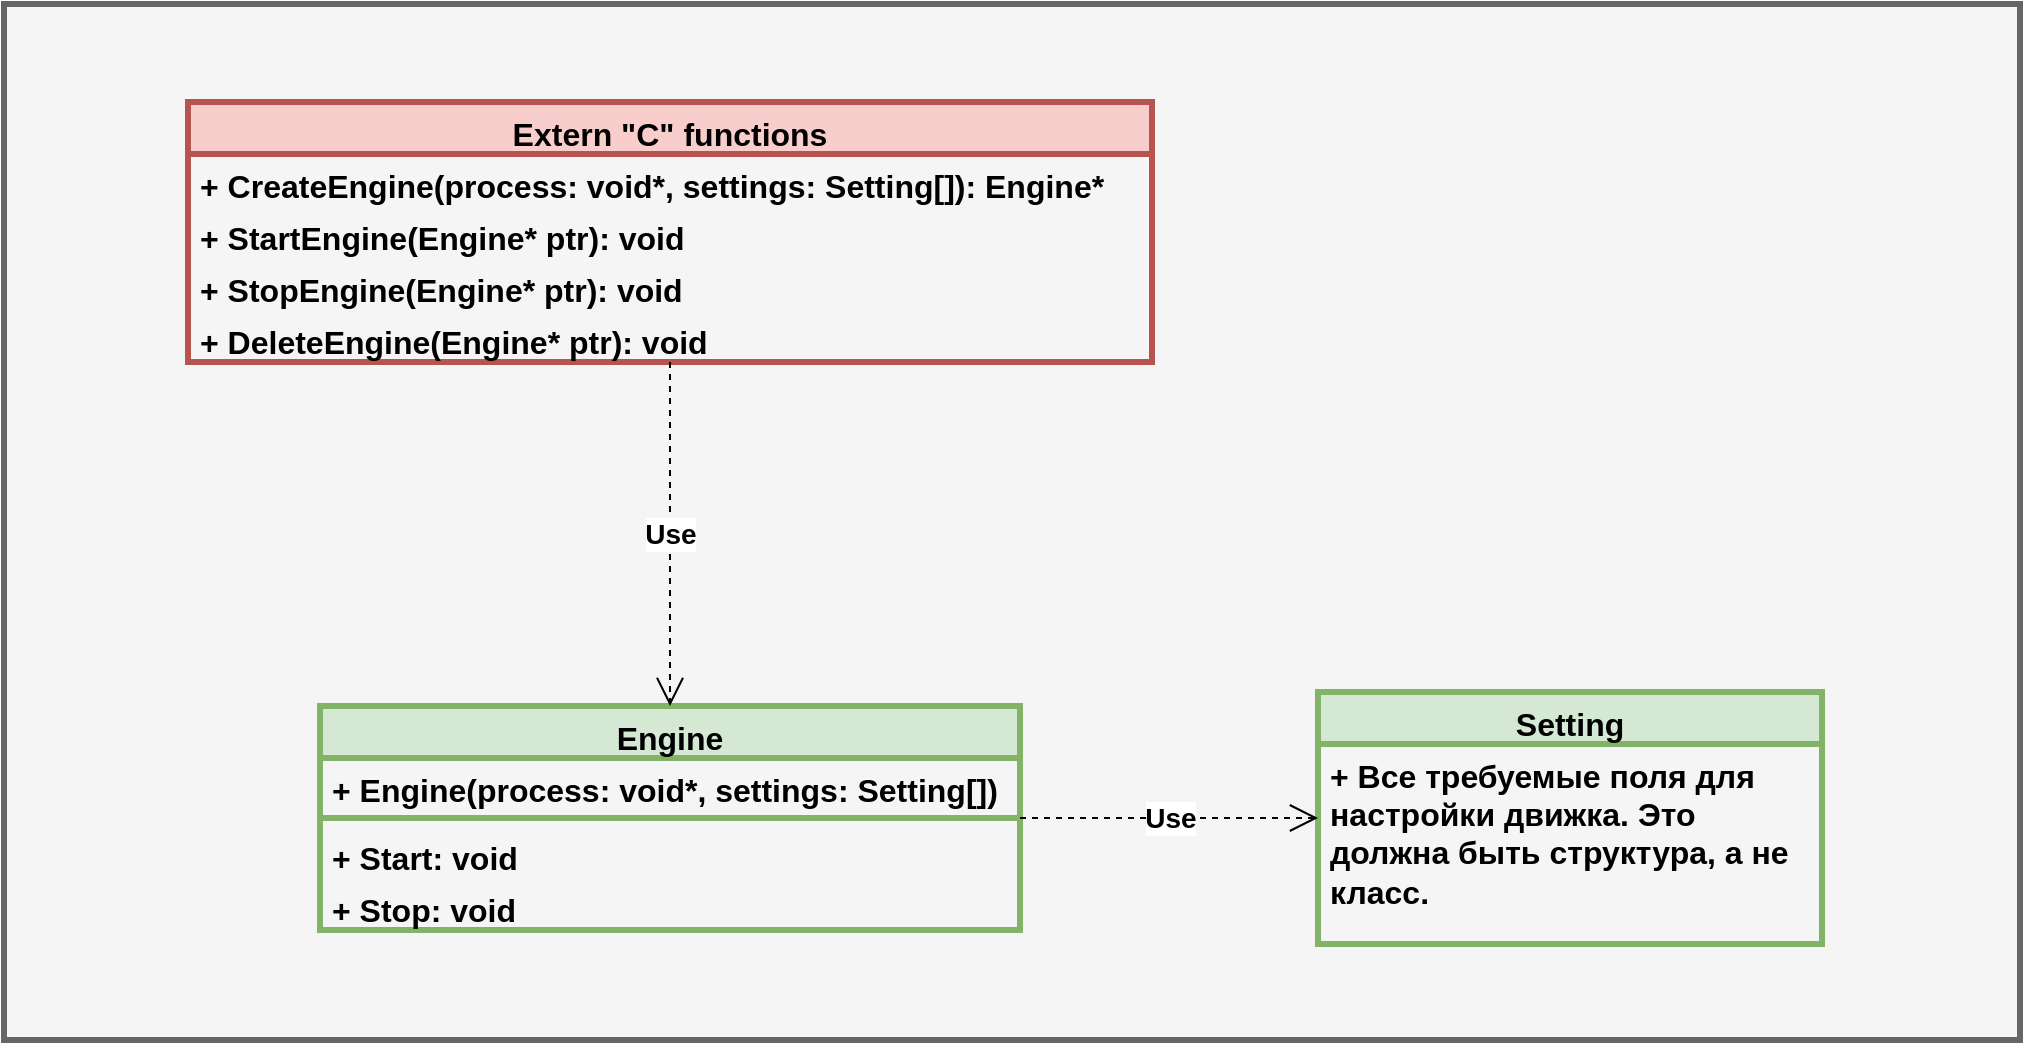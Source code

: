 <mxfile>
    <diagram id="LVDC2nMzQZCMPkLOgk-l" name="oop-lab-6-layer-1">
        <mxGraphModel dx="996" dy="457" grid="1" gridSize="14" guides="1" tooltips="1" connect="1" arrows="1" fold="1" page="1" pageScale="1" pageWidth="1169" pageHeight="827" math="0" shadow="0">
            <root>
                <mxCell id="0"/>
                <mxCell id="1" parent="0"/>
                <mxCell id="38" value="" style="rounded=0;whiteSpace=wrap;html=1;strokeWidth=3;fillColor=#f5f5f5;fontColor=#333333;strokeColor=#666666;" parent="1" vertex="1">
                    <mxGeometry x="84" y="154" width="1008" height="518" as="geometry"/>
                </mxCell>
                <mxCell id="2" value="Engine" style="swimlane;fontStyle=1;align=center;verticalAlign=top;childLayout=stackLayout;horizontal=1;startSize=26;horizontalStack=0;resizeParent=1;resizeParentMax=0;resizeLast=0;collapsible=1;marginBottom=0;fontSize=16;fillColor=#d5e8d4;strokeColor=#82b366;strokeWidth=3;" parent="1" vertex="1">
                    <mxGeometry x="242" y="505" width="350" height="112" as="geometry"/>
                </mxCell>
                <mxCell id="3" value="+ Engine(process: void*, settings: Setting[])" style="text;strokeColor=none;fillColor=none;align=left;verticalAlign=top;spacingLeft=4;spacingRight=4;overflow=hidden;rotatable=0;points=[[0,0.5],[1,0.5]];portConstraint=eastwest;fontStyle=1;fontSize=16;" parent="2" vertex="1">
                    <mxGeometry y="26" width="350" height="26" as="geometry"/>
                </mxCell>
                <mxCell id="4" value="" style="line;strokeWidth=3;fillColor=none;align=left;verticalAlign=middle;spacingTop=-1;spacingLeft=3;spacingRight=3;rotatable=0;labelPosition=right;points=[];portConstraint=eastwest;strokeColor=inherit;fontStyle=1;fontSize=16;" parent="2" vertex="1">
                    <mxGeometry y="52" width="350" height="8" as="geometry"/>
                </mxCell>
                <mxCell id="5" value="+ Start: void" style="text;strokeColor=none;fillColor=none;align=left;verticalAlign=top;spacingLeft=4;spacingRight=4;overflow=hidden;rotatable=0;points=[[0,0.5],[1,0.5]];portConstraint=eastwest;fontStyle=1;fontSize=16;" parent="2" vertex="1">
                    <mxGeometry y="60" width="350" height="26" as="geometry"/>
                </mxCell>
                <mxCell id="6" value="+ Stop: void" style="text;strokeColor=none;fillColor=none;align=left;verticalAlign=top;spacingLeft=4;spacingRight=4;overflow=hidden;rotatable=0;points=[[0,0.5],[1,0.5]];portConstraint=eastwest;fontStyle=1;fontSize=16;" parent="2" vertex="1">
                    <mxGeometry y="86" width="350" height="26" as="geometry"/>
                </mxCell>
                <mxCell id="9" value="Setting" style="swimlane;fontStyle=1;align=center;verticalAlign=top;childLayout=stackLayout;horizontal=1;startSize=26;horizontalStack=0;resizeParent=1;resizeParentMax=0;resizeLast=0;collapsible=1;marginBottom=0;fontSize=16;fillColor=#d5e8d4;strokeColor=#82b366;strokeWidth=3;" parent="1" vertex="1">
                    <mxGeometry x="741" y="498" width="252" height="126" as="geometry"/>
                </mxCell>
                <mxCell id="10" value="+ Все требуемые поля для настройки движка. Это должна быть структура, а не класс." style="text;strokeColor=none;fillColor=none;align=left;verticalAlign=top;spacingLeft=4;spacingRight=4;overflow=hidden;rotatable=0;points=[[0,0.5],[1,0.5]];portConstraint=eastwest;fontStyle=1;fontSize=16;whiteSpace=wrap;" parent="9" vertex="1">
                    <mxGeometry y="26" width="252" height="100" as="geometry"/>
                </mxCell>
                <mxCell id="22" value="Use" style="endArrow=open;endSize=12;dashed=1;html=1;fontSize=14;fontStyle=1;exitX=1;exitY=0.5;exitDx=0;exitDy=0;" parent="1" source="2" target="9" edge="1">
                    <mxGeometry width="160" relative="1" as="geometry">
                        <mxPoint x="632" y="603" as="sourcePoint"/>
                        <mxPoint x="688" y="491" as="targetPoint"/>
                    </mxGeometry>
                </mxCell>
                <mxCell id="28" value="Extern &quot;C&quot; functions" style="swimlane;fontStyle=1;align=center;verticalAlign=top;childLayout=stackLayout;horizontal=1;startSize=26;horizontalStack=0;resizeParent=1;resizeParentMax=0;resizeLast=0;collapsible=1;marginBottom=0;strokeWidth=3;fontSize=16;fillColor=#f8cecc;strokeColor=#b85450;" parent="1" vertex="1">
                    <mxGeometry x="176" y="203" width="482" height="130" as="geometry"/>
                </mxCell>
                <mxCell id="31" value="+ CreateEngine(process: void*, settings: Setting[]): Engine*" style="text;strokeColor=none;fillColor=none;align=left;verticalAlign=top;spacingLeft=4;spacingRight=4;overflow=hidden;rotatable=0;points=[[0,0.5],[1,0.5]];portConstraint=eastwest;strokeWidth=3;fontSize=16;fontStyle=1" parent="28" vertex="1">
                    <mxGeometry y="26" width="482" height="26" as="geometry"/>
                </mxCell>
                <mxCell id="34" value="+ StartEngine(Engine* ptr): void" style="text;strokeColor=none;fillColor=none;align=left;verticalAlign=top;spacingLeft=4;spacingRight=4;overflow=hidden;rotatable=0;points=[[0,0.5],[1,0.5]];portConstraint=eastwest;strokeWidth=3;fontSize=16;fontStyle=1" parent="28" vertex="1">
                    <mxGeometry y="52" width="482" height="26" as="geometry"/>
                </mxCell>
                <mxCell id="35" value="+ StopEngine(Engine* ptr): void" style="text;strokeColor=none;fillColor=none;align=left;verticalAlign=top;spacingLeft=4;spacingRight=4;overflow=hidden;rotatable=0;points=[[0,0.5],[1,0.5]];portConstraint=eastwest;strokeWidth=3;fontSize=16;fontStyle=1" parent="28" vertex="1">
                    <mxGeometry y="78" width="482" height="26" as="geometry"/>
                </mxCell>
                <mxCell id="36" value="+ DeleteEngine(Engine* ptr): void" style="text;strokeColor=none;fillColor=none;align=left;verticalAlign=top;spacingLeft=4;spacingRight=4;overflow=hidden;rotatable=0;points=[[0,0.5],[1,0.5]];portConstraint=eastwest;strokeWidth=3;fontSize=16;fontStyle=1" parent="28" vertex="1">
                    <mxGeometry y="104" width="482" height="26" as="geometry"/>
                </mxCell>
                <mxCell id="37" value="Use" style="endArrow=open;endSize=12;dashed=1;html=1;fontSize=14;fontStyle=1;entryX=0.5;entryY=0;entryDx=0;entryDy=0;exitX=0.5;exitY=1;exitDx=0;exitDy=0;" parent="1" source="28" target="2" edge="1">
                    <mxGeometry width="160" relative="1" as="geometry">
                        <mxPoint x="438" y="343" as="sourcePoint"/>
                        <mxPoint x="755" y="575" as="targetPoint"/>
                    </mxGeometry>
                </mxCell>
            </root>
        </mxGraphModel>
    </diagram>
    <diagram id="PQTzEQ-NzFtTdZvB_gqV" name="oop-lab-6-layer-2">
        <mxGraphModel dx="996" dy="457" grid="1" gridSize="14" guides="1" tooltips="1" connect="1" arrows="1" fold="1" page="1" pageScale="1" pageWidth="1169" pageHeight="827" math="0" shadow="0">
            <root>
                <mxCell id="0"/>
                <mxCell id="1" parent="0"/>
                <mxCell id="7E8CecNCmxCFmkGePlPM-1" value="" style="rounded=0;whiteSpace=wrap;html=1;strokeWidth=3;fillColor=#f5f5f5;fontColor=#333333;strokeColor=#666666;" parent="1" vertex="1">
                    <mxGeometry x="14" y="14" width="1134" height="798" as="geometry"/>
                </mxCell>
                <mxCell id="qEpEpvyFgtyC0Nvc6y9u-1" value="SafeEngineHandle" style="swimlane;fontStyle=1;align=center;verticalAlign=top;childLayout=stackLayout;horizontal=1;startSize=26;horizontalStack=0;resizeParent=1;resizeParentMax=0;resizeLast=0;collapsible=1;marginBottom=0;strokeWidth=3;fontSize=16;fillColor=#f8cecc;strokeColor=#b85450;" parent="1" vertex="1">
                    <mxGeometry x="116" y="686" width="546" height="78" as="geometry"/>
                </mxCell>
                <mxCell id="qEpEpvyFgtyC0Nvc6y9u-2" value="+ CreateEngine(process: nint, settings: Setting[]): SafeEngineHandle" style="text;strokeColor=none;fillColor=none;align=left;verticalAlign=top;spacingLeft=4;spacingRight=4;overflow=hidden;rotatable=0;points=[[0,0.5],[1,0.5]];portConstraint=eastwest;strokeWidth=3;fontSize=16;fontStyle=1" parent="qEpEpvyFgtyC0Nvc6y9u-1" vertex="1">
                    <mxGeometry y="26" width="546" height="26" as="geometry"/>
                </mxCell>
                <mxCell id="qEpEpvyFgtyC0Nvc6y9u-5" value="- DeleteEngine(SafeEngineHandle ptr): void" style="text;strokeColor=none;fillColor=none;align=left;verticalAlign=top;spacingLeft=4;spacingRight=4;overflow=hidden;rotatable=0;points=[[0,0.5],[1,0.5]];portConstraint=eastwest;strokeWidth=3;fontSize=16;fontStyle=1" parent="qEpEpvyFgtyC0Nvc6y9u-1" vertex="1">
                    <mxGeometry y="52" width="546" height="26" as="geometry"/>
                </mxCell>
                <mxCell id="_ndNg2lvC70vHy09aERH-1" value="Setting" style="swimlane;fontStyle=1;align=center;verticalAlign=top;childLayout=stackLayout;horizontal=1;startSize=26;horizontalStack=0;resizeParent=1;resizeParentMax=0;resizeLast=0;collapsible=1;marginBottom=0;fontSize=16;fillColor=#d5e8d4;strokeColor=#82b366;strokeWidth=3;" parent="1" vertex="1">
                    <mxGeometry x="802" y="662" width="252" height="126" as="geometry"/>
                </mxCell>
                <mxCell id="_ndNg2lvC70vHy09aERH-2" value="+ Все требуемые поля для настройки движка. Это должна быть структура, а не класс." style="text;strokeColor=none;fillColor=none;align=left;verticalAlign=top;spacingLeft=4;spacingRight=4;overflow=hidden;rotatable=0;points=[[0,0.5],[1,0.5]];portConstraint=eastwest;fontStyle=1;fontSize=16;whiteSpace=wrap;" parent="_ndNg2lvC70vHy09aERH-1" vertex="1">
                    <mxGeometry y="26" width="252" height="100" as="geometry"/>
                </mxCell>
                <mxCell id="_ndNg2lvC70vHy09aERH-3" value="SafeEngineHandleHelper" style="swimlane;fontStyle=1;align=center;verticalAlign=top;childLayout=stackLayout;horizontal=1;startSize=26;horizontalStack=0;resizeParent=1;resizeParentMax=0;resizeLast=0;collapsible=1;marginBottom=0;strokeWidth=3;fontSize=16;fillColor=#f8cecc;strokeColor=#b85450;" parent="1" vertex="1">
                    <mxGeometry x="116" y="462" width="546" height="78" as="geometry"/>
                </mxCell>
                <mxCell id="_ndNg2lvC70vHy09aERH-5" value="+ StartEngine(SafeEngineHandle ptr): void" style="text;strokeColor=none;fillColor=none;align=left;verticalAlign=top;spacingLeft=4;spacingRight=4;overflow=hidden;rotatable=0;points=[[0,0.5],[1,0.5]];portConstraint=eastwest;strokeWidth=3;fontSize=16;fontStyle=1" parent="_ndNg2lvC70vHy09aERH-3" vertex="1">
                    <mxGeometry y="26" width="546" height="26" as="geometry"/>
                </mxCell>
                <mxCell id="_ndNg2lvC70vHy09aERH-6" value="+ StopEngine(SafeEngineHandle ptr): void" style="text;strokeColor=none;fillColor=none;align=left;verticalAlign=top;spacingLeft=4;spacingRight=4;overflow=hidden;rotatable=0;points=[[0,0.5],[1,0.5]];portConstraint=eastwest;strokeWidth=3;fontSize=16;fontStyle=1" parent="_ndNg2lvC70vHy09aERH-3" vertex="1">
                    <mxGeometry y="52" width="546" height="26" as="geometry"/>
                </mxCell>
                <mxCell id="JWs3ybEMYLFI4rkfrQE1-1" value="Use" style="endArrow=open;endSize=12;dashed=1;html=1;fontSize=14;fontStyle=1;exitX=1;exitY=0.5;exitDx=0;exitDy=0;" parent="1" source="qEpEpvyFgtyC0Nvc6y9u-1" target="_ndNg2lvC70vHy09aERH-1" edge="1">
                    <mxGeometry width="160" relative="1" as="geometry">
                        <mxPoint x="421.0" y="403" as="sourcePoint"/>
                        <mxPoint x="760" y="686" as="targetPoint"/>
                    </mxGeometry>
                </mxCell>
                <mxCell id="JWs3ybEMYLFI4rkfrQE1-2" value="Use" style="endArrow=open;endSize=12;dashed=1;html=1;fontSize=14;fontStyle=1;entryX=0.5;entryY=0;entryDx=0;entryDy=0;exitX=0.5;exitY=1;exitDx=0;exitDy=0;" parent="1" source="_ndNg2lvC70vHy09aERH-3" target="qEpEpvyFgtyC0Nvc6y9u-1" edge="1">
                    <mxGeometry x="0.041" y="-25" width="160" relative="1" as="geometry">
                        <mxPoint x="368" y="616" as="sourcePoint"/>
                        <mxPoint x="816" y="739" as="targetPoint"/>
                        <mxPoint as="offset"/>
                    </mxGeometry>
                </mxCell>
                <mxCell id="JWs3ybEMYLFI4rkfrQE1-3" value="EngineService" style="swimlane;fontStyle=1;align=center;verticalAlign=top;childLayout=stackLayout;horizontal=1;startSize=26;horizontalStack=0;resizeParent=1;resizeParentMax=0;resizeLast=0;collapsible=1;marginBottom=0;strokeWidth=3;fontSize=16;fillColor=#d5e8d4;strokeColor=#82b366;" parent="1" vertex="1">
                    <mxGeometry x="770" y="459" width="336" height="84" as="geometry"/>
                </mxCell>
                <mxCell id="JWs3ybEMYLFI4rkfrQE1-4" value="+ Все требуемые поля и методы для работы движка." style="text;strokeColor=none;fillColor=none;align=left;verticalAlign=top;spacingLeft=4;spacingRight=4;overflow=hidden;rotatable=0;points=[[0,0.5],[1,0.5]];portConstraint=eastwest;strokeWidth=3;fontSize=16;whiteSpace=wrap;fontStyle=1" parent="JWs3ybEMYLFI4rkfrQE1-3" vertex="1">
                    <mxGeometry y="26" width="336" height="58" as="geometry"/>
                </mxCell>
                <mxCell id="B6RhTnEGic_lsIKLK1CZ-1" value="DbContext" style="swimlane;fontStyle=1;align=center;verticalAlign=top;childLayout=stackLayout;horizontal=1;startSize=26;horizontalStack=0;resizeParent=1;resizeParentMax=0;resizeLast=0;collapsible=1;marginBottom=0;strokeWidth=3;fontSize=16;fillColor=#d5e8d4;strokeColor=#82b366;" parent="1" vertex="1">
                    <mxGeometry x="770" y="56" width="336" height="84" as="geometry"/>
                </mxCell>
                <mxCell id="B6RhTnEGic_lsIKLK1CZ-2" value="+ Класс для работы с базой данных настроек программы." style="text;strokeColor=none;fillColor=none;align=left;verticalAlign=top;spacingLeft=4;spacingRight=4;overflow=hidden;rotatable=0;points=[[0,0.5],[1,0.5]];portConstraint=eastwest;strokeWidth=3;fontSize=16;whiteSpace=wrap;fontStyle=1" parent="B6RhTnEGic_lsIKLK1CZ-1" vertex="1">
                    <mxGeometry y="26" width="336" height="58" as="geometry"/>
                </mxCell>
                <mxCell id="B6RhTnEGic_lsIKLK1CZ-4" value="Use" style="endArrow=open;endSize=12;dashed=1;html=1;fontSize=14;fontStyle=1;entryX=1;entryY=0.5;entryDx=0;entryDy=0;" parent="1" source="JWs3ybEMYLFI4rkfrQE1-3" target="_ndNg2lvC70vHy09aERH-3" edge="1">
                    <mxGeometry width="160" relative="1" as="geometry">
                        <mxPoint x="756" y="504" as="sourcePoint"/>
                        <mxPoint x="403" y="700" as="targetPoint"/>
                    </mxGeometry>
                </mxCell>
                <mxCell id="B6RhTnEGic_lsIKLK1CZ-5" value="Use" style="endArrow=open;endSize=12;dashed=1;html=1;fontSize=14;fontStyle=1;entryX=0.5;entryY=0;entryDx=0;entryDy=0;edgeStyle=orthogonalEdgeStyle;" parent="1" source="JWs3ybEMYLFI4rkfrQE1-4" target="qEpEpvyFgtyC0Nvc6y9u-1" edge="1">
                    <mxGeometry width="160" relative="1" as="geometry">
                        <mxPoint x="938" y="560" as="sourcePoint"/>
                        <mxPoint x="728" y="602.0" as="targetPoint"/>
                        <Array as="points">
                            <mxPoint x="938" y="616"/>
                            <mxPoint x="389" y="616"/>
                        </Array>
                    </mxGeometry>
                </mxCell>
                <mxCell id="B6RhTnEGic_lsIKLK1CZ-7" value="Host" style="swimlane;fontStyle=1;align=center;verticalAlign=top;childLayout=stackLayout;horizontal=1;startSize=26;horizontalStack=0;resizeParent=1;resizeParentMax=0;resizeLast=0;collapsible=1;marginBottom=0;strokeWidth=3;fontSize=16;fillColor=#d5e8d4;strokeColor=#82b366;" parent="1" vertex="1">
                    <mxGeometry x="221" y="266" width="336" height="84" as="geometry"/>
                </mxCell>
                <mxCell id="B6RhTnEGic_lsIKLK1CZ-8" value="+ IoC - контейнер." style="text;strokeColor=none;fillColor=none;align=left;verticalAlign=top;spacingLeft=4;spacingRight=4;overflow=hidden;rotatable=0;points=[[0,0.5],[1,0.5]];portConstraint=eastwest;strokeWidth=3;fontSize=16;whiteSpace=wrap;fontStyle=1" parent="B6RhTnEGic_lsIKLK1CZ-7" vertex="1">
                    <mxGeometry y="26" width="336" height="58" as="geometry"/>
                </mxCell>
                <mxCell id="B6RhTnEGic_lsIKLK1CZ-10" value="Programm" style="swimlane;fontStyle=1;align=center;verticalAlign=top;childLayout=stackLayout;horizontal=1;startSize=26;horizontalStack=0;resizeParent=1;resizeParentMax=0;resizeLast=0;collapsible=1;marginBottom=0;strokeWidth=3;fontSize=16;fillColor=#d5e8d4;strokeColor=#82b366;" parent="1" vertex="1">
                    <mxGeometry x="221" y="56" width="336" height="84" as="geometry"/>
                </mxCell>
                <mxCell id="B6RhTnEGic_lsIKLK1CZ-11" value="+ Main(args: string[])" style="text;strokeColor=none;fillColor=none;align=left;verticalAlign=top;spacingLeft=4;spacingRight=4;overflow=hidden;rotatable=0;points=[[0,0.5],[1,0.5]];portConstraint=eastwest;strokeWidth=3;fontSize=16;whiteSpace=wrap;fontStyle=1" parent="B6RhTnEGic_lsIKLK1CZ-10" vertex="1">
                    <mxGeometry y="26" width="336" height="58" as="geometry"/>
                </mxCell>
                <mxCell id="B6RhTnEGic_lsIKLK1CZ-12" value="Use" style="endArrow=open;endSize=12;dashed=1;html=1;fontSize=14;fontStyle=1;entryX=0.5;entryY=0;entryDx=0;entryDy=0;" parent="1" source="B6RhTnEGic_lsIKLK1CZ-11" target="B6RhTnEGic_lsIKLK1CZ-7" edge="1">
                    <mxGeometry width="160" relative="1" as="geometry">
                        <mxPoint x="392" y="168" as="sourcePoint"/>
                        <mxPoint x="294" y="168" as="targetPoint"/>
                    </mxGeometry>
                </mxCell>
                <mxCell id="B6RhTnEGic_lsIKLK1CZ-13" value="Use" style="endArrow=open;endSize=12;dashed=1;html=1;fontSize=14;fontStyle=1;edgeStyle=orthogonalEdgeStyle;exitX=0;exitY=0.5;exitDx=0;exitDy=0;" parent="1" source="B6RhTnEGic_lsIKLK1CZ-2" target="B6RhTnEGic_lsIKLK1CZ-7" edge="1">
                    <mxGeometry x="-0.77" y="1" width="160" relative="1" as="geometry">
                        <mxPoint x="672" y="126" as="sourcePoint"/>
                        <mxPoint x="588" y="308" as="targetPoint"/>
                        <Array as="points">
                            <mxPoint x="672" y="111"/>
                            <mxPoint x="672" y="308"/>
                        </Array>
                        <mxPoint as="offset"/>
                    </mxGeometry>
                </mxCell>
                <mxCell id="B6RhTnEGic_lsIKLK1CZ-14" value="DatabaseService" style="swimlane;fontStyle=1;align=center;verticalAlign=top;childLayout=stackLayout;horizontal=1;startSize=26;horizontalStack=0;resizeParent=1;resizeParentMax=0;resizeLast=0;collapsible=1;marginBottom=0;strokeWidth=3;fontSize=16;fillColor=#d5e8d4;strokeColor=#82b366;" parent="1" vertex="1">
                    <mxGeometry x="770" y="266" width="336" height="84" as="geometry"/>
                </mxCell>
                <mxCell id="B6RhTnEGic_lsIKLK1CZ-15" value="+ Класс для управления базой данных." style="text;strokeColor=none;fillColor=none;align=left;verticalAlign=top;spacingLeft=4;spacingRight=4;overflow=hidden;rotatable=0;points=[[0,0.5],[1,0.5]];portConstraint=eastwest;strokeWidth=3;fontSize=16;whiteSpace=wrap;fontStyle=1" parent="B6RhTnEGic_lsIKLK1CZ-14" vertex="1">
                    <mxGeometry y="26" width="336" height="58" as="geometry"/>
                </mxCell>
                <mxCell id="B6RhTnEGic_lsIKLK1CZ-16" value="Use" style="endArrow=open;endSize=12;dashed=1;html=1;fontSize=14;fontStyle=1;edgeStyle=orthogonalEdgeStyle;" parent="1" source="JWs3ybEMYLFI4rkfrQE1-3" target="B6RhTnEGic_lsIKLK1CZ-8" edge="1">
                    <mxGeometry x="-0.245" width="160" relative="1" as="geometry">
                        <mxPoint x="774" y="125" as="sourcePoint"/>
                        <mxPoint x="602" y="308" as="targetPoint"/>
                        <Array as="points">
                            <mxPoint x="928" y="392"/>
                            <mxPoint x="672" y="392"/>
                            <mxPoint x="672" y="308"/>
                        </Array>
                        <mxPoint x="1" as="offset"/>
                    </mxGeometry>
                </mxCell>
                <mxCell id="B6RhTnEGic_lsIKLK1CZ-17" value="Use" style="endArrow=open;endSize=12;dashed=1;html=1;fontSize=14;fontStyle=1;edgeStyle=orthogonalEdgeStyle;exitX=0;exitY=0.5;exitDx=0;exitDy=0;" parent="1" source="B6RhTnEGic_lsIKLK1CZ-14" target="B6RhTnEGic_lsIKLK1CZ-8" edge="1">
                    <mxGeometry x="-0.606" y="-14" width="160" relative="1" as="geometry">
                        <mxPoint x="728" y="308" as="sourcePoint"/>
                        <mxPoint x="560" y="308" as="targetPoint"/>
                        <Array as="points">
                            <mxPoint x="770" y="308"/>
                        </Array>
                        <mxPoint as="offset"/>
                    </mxGeometry>
                </mxCell>
            </root>
        </mxGraphModel>
    </diagram>
</mxfile>